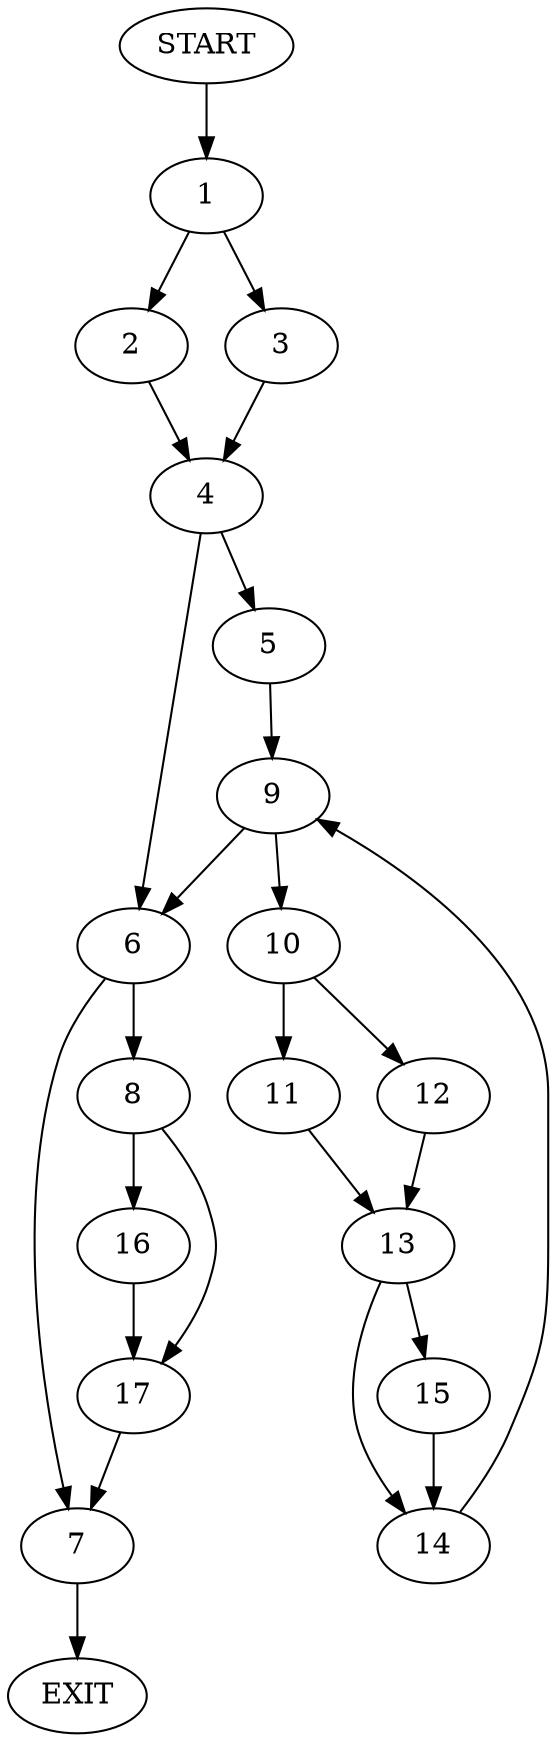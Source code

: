 digraph {
0 [label="START"]
18 [label="EXIT"]
0 -> 1
1 -> 2
1 -> 3
3 -> 4
2 -> 4
4 -> 5
4 -> 6
6 -> 7
6 -> 8
5 -> 9
9 -> 10
9 -> 6
10 -> 11
10 -> 12
12 -> 13
11 -> 13
13 -> 14
13 -> 15
14 -> 9
15 -> 14
7 -> 18
8 -> 16
8 -> 17
16 -> 17
17 -> 7
}
